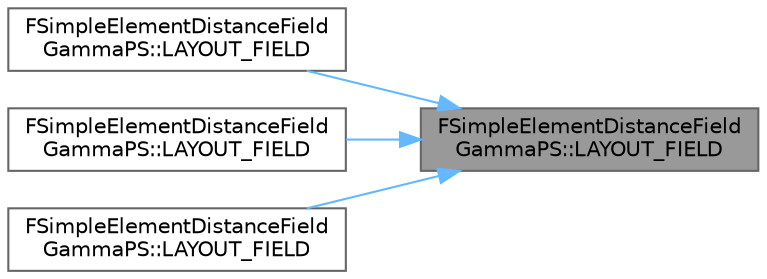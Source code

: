 digraph "FSimpleElementDistanceFieldGammaPS::LAYOUT_FIELD"
{
 // INTERACTIVE_SVG=YES
 // LATEX_PDF_SIZE
  bgcolor="transparent";
  edge [fontname=Helvetica,fontsize=10,labelfontname=Helvetica,labelfontsize=10];
  node [fontname=Helvetica,fontsize=10,shape=box,height=0.2,width=0.4];
  rankdir="RL";
  Node1 [id="Node000001",label="FSimpleElementDistanceField\lGammaPS::LAYOUT_FIELD",height=0.2,width=0.4,color="gray40", fillcolor="grey60", style="filled", fontcolor="black",tooltip="The width to smooth the edge the texture."];
  Node1 -> Node2 [id="edge1_Node000001_Node000002",dir="back",color="steelblue1",style="solid",tooltip=" "];
  Node2 [id="Node000002",label="FSimpleElementDistanceField\lGammaPS::LAYOUT_FIELD",height=0.2,width=0.4,color="grey40", fillcolor="white", style="filled",URL="$db/d87/classFSimpleElementDistanceFieldGammaPS.html#a8cc9e696e7e8453fc4b55dc1f6b08ef9",tooltip="base color to use for the glow"];
  Node1 -> Node3 [id="edge2_Node000001_Node000003",dir="back",color="steelblue1",style="solid",tooltip=" "];
  Node3 [id="Node000003",label="FSimpleElementDistanceField\lGammaPS::LAYOUT_FIELD",height=0.2,width=0.4,color="grey40", fillcolor="white", style="filled",URL="$db/d87/classFSimpleElementDistanceFieldGammaPS.html#a5005d57e5dfb3c544fc2aa7157615348",tooltip="2D vector specifying the direction of shadow"];
  Node1 -> Node4 [id="edge3_Node000001_Node000004",dir="back",color="steelblue1",style="solid",tooltip=" "];
  Node4 [id="Node000004",label="FSimpleElementDistanceField\lGammaPS::LAYOUT_FIELD",height=0.2,width=0.4,color="grey40", fillcolor="white", style="filled",URL="$db/d87/classFSimpleElementDistanceFieldGammaPS.html#aa5a8dc0b5dea4a94b01a786fe1e798c3",tooltip="The width to smooth the edge the shadow of the texture."];
}
